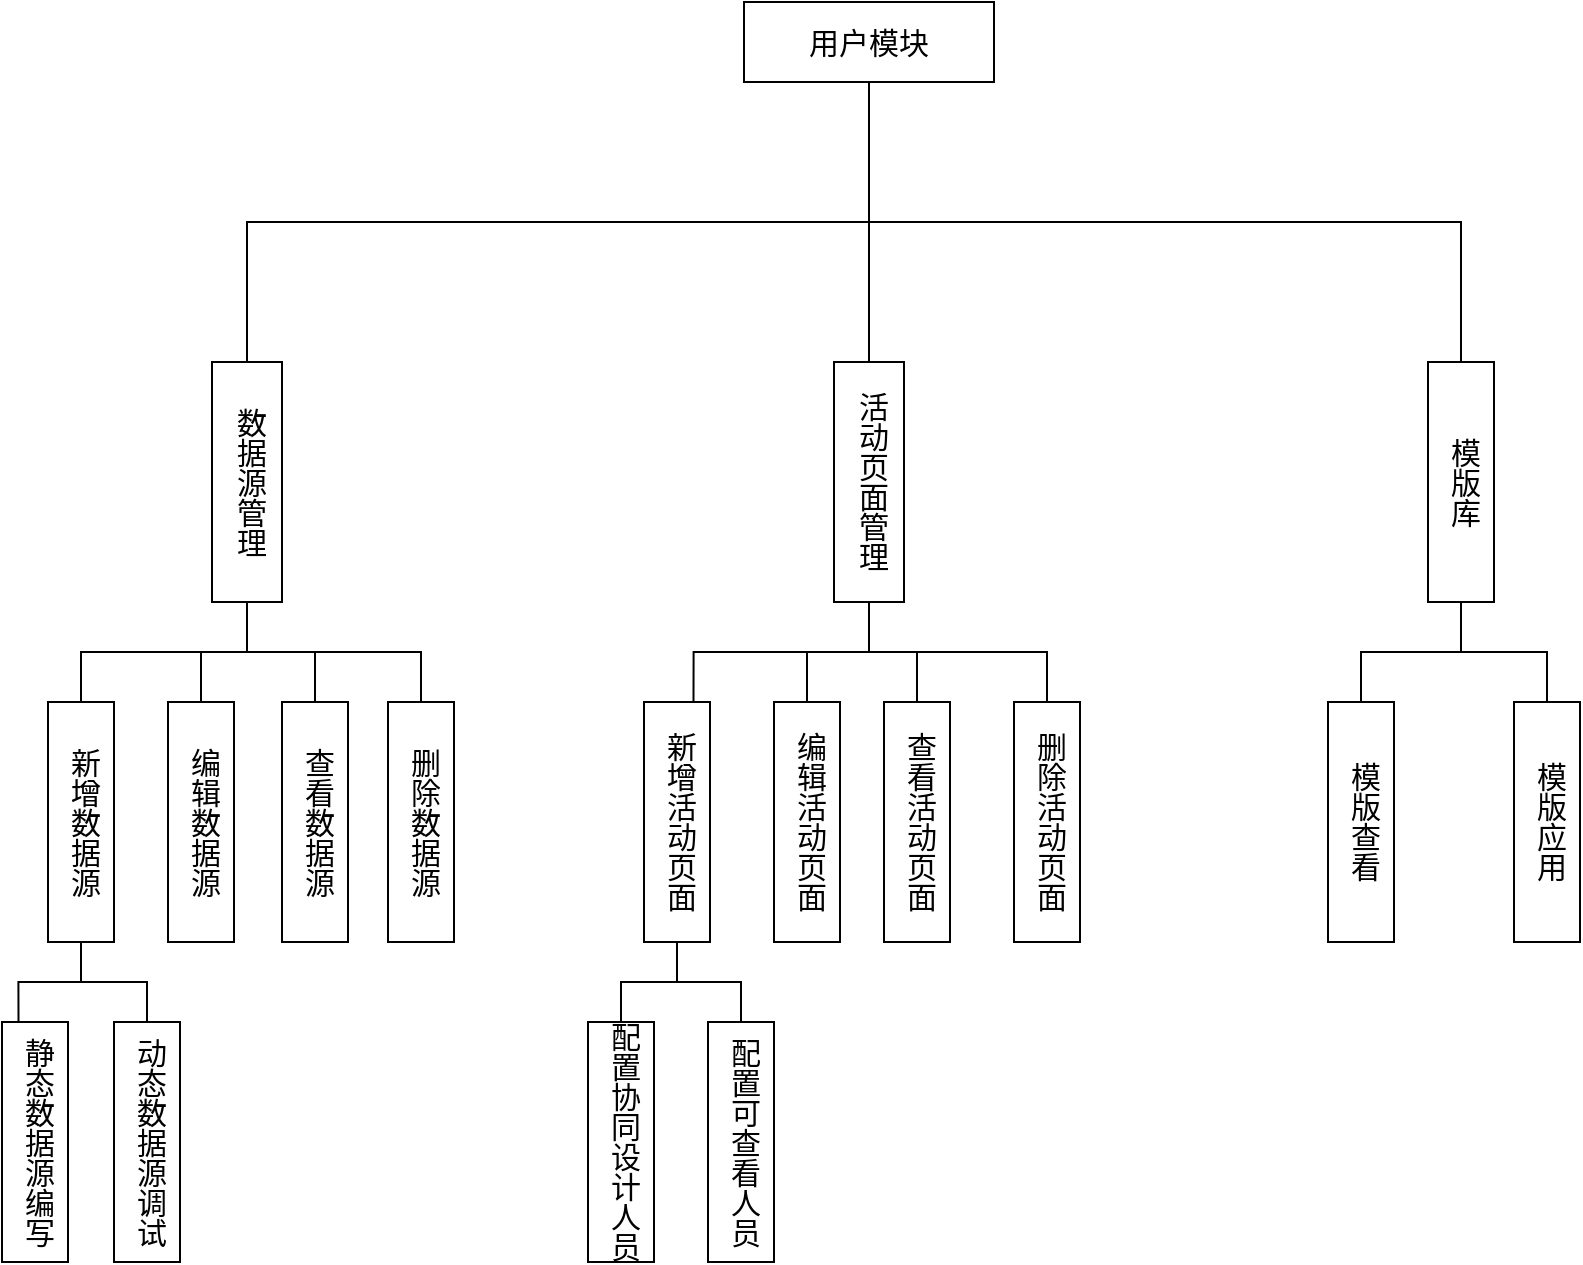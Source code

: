 <mxfile version="24.0.7" type="github">
  <diagram name="第 1 页" id="gx0CAf-HGfpb9z3jjFb8">
    <mxGraphModel dx="2074" dy="3484" grid="1" gridSize="10" guides="1" tooltips="1" connect="1" arrows="1" fold="1" page="1" pageScale="1" pageWidth="827" pageHeight="1169" math="0" shadow="0">
      <root>
        <mxCell id="0" />
        <mxCell id="1" parent="0" />
        <mxCell id="n2puXXDJKAa573vDvbuu-2" style="edgeStyle=orthogonalEdgeStyle;rounded=0;orthogonalLoop=1;jettySize=auto;html=1;exitX=0.5;exitY=1;exitDx=0;exitDy=0;entryX=0.5;entryY=0;entryDx=0;entryDy=0;endArrow=none;endFill=0;fontSize=15;" parent="1" source="n2puXXDJKAa573vDvbuu-6" target="n2puXXDJKAa573vDvbuu-7" edge="1">
          <mxGeometry relative="1" as="geometry" />
        </mxCell>
        <mxCell id="n2puXXDJKAa573vDvbuu-3" style="edgeStyle=orthogonalEdgeStyle;rounded=0;orthogonalLoop=1;jettySize=auto;html=1;exitX=0.5;exitY=1;exitDx=0;exitDy=0;entryX=0.5;entryY=0;entryDx=0;entryDy=0;endArrow=none;endFill=0;fontSize=15;" parent="1" source="n2puXXDJKAa573vDvbuu-6" target="n2puXXDJKAa573vDvbuu-8" edge="1">
          <mxGeometry relative="1" as="geometry" />
        </mxCell>
        <mxCell id="n2puXXDJKAa573vDvbuu-4" style="edgeStyle=orthogonalEdgeStyle;rounded=0;orthogonalLoop=1;jettySize=auto;html=1;exitX=0.5;exitY=1;exitDx=0;exitDy=0;entryX=0.5;entryY=0;entryDx=0;entryDy=0;endArrow=none;endFill=0;fontSize=15;" parent="1" source="n2puXXDJKAa573vDvbuu-6" target="n2puXXDJKAa573vDvbuu-9" edge="1">
          <mxGeometry relative="1" as="geometry" />
        </mxCell>
        <mxCell id="n2puXXDJKAa573vDvbuu-6" value="用户模块" style="rounded=0;whiteSpace=wrap;html=1;fontSize=15;" parent="1" vertex="1">
          <mxGeometry x="401" y="-2130" width="125" height="40" as="geometry" />
        </mxCell>
        <mxCell id="n2puXXDJKAa573vDvbuu-20" style="edgeStyle=orthogonalEdgeStyle;rounded=0;orthogonalLoop=1;jettySize=auto;html=1;exitX=0.5;exitY=1;exitDx=0;exitDy=0;entryX=0.5;entryY=0;entryDx=0;entryDy=0;endArrow=none;endFill=0;fontSize=15;" parent="1" source="n2puXXDJKAa573vDvbuu-7" target="n2puXXDJKAa573vDvbuu-14" edge="1">
          <mxGeometry relative="1" as="geometry" />
        </mxCell>
        <mxCell id="n2puXXDJKAa573vDvbuu-21" style="edgeStyle=orthogonalEdgeStyle;rounded=0;orthogonalLoop=1;jettySize=auto;html=1;exitX=0.5;exitY=1;exitDx=0;exitDy=0;entryX=0.5;entryY=0;entryDx=0;entryDy=0;endArrow=none;endFill=0;fontSize=15;" parent="1" source="n2puXXDJKAa573vDvbuu-7" target="n2puXXDJKAa573vDvbuu-15" edge="1">
          <mxGeometry relative="1" as="geometry" />
        </mxCell>
        <mxCell id="n2puXXDJKAa573vDvbuu-22" style="edgeStyle=orthogonalEdgeStyle;rounded=0;orthogonalLoop=1;jettySize=auto;html=1;exitX=0.5;exitY=1;exitDx=0;exitDy=0;entryX=0.5;entryY=0;entryDx=0;entryDy=0;endArrow=none;endFill=0;fontSize=15;" parent="1" source="n2puXXDJKAa573vDvbuu-7" target="n2puXXDJKAa573vDvbuu-16" edge="1">
          <mxGeometry relative="1" as="geometry">
            <Array as="points">
              <mxPoint x="153" y="-1805" />
              <mxPoint x="187" y="-1805" />
            </Array>
          </mxGeometry>
        </mxCell>
        <mxCell id="n2puXXDJKAa573vDvbuu-23" style="edgeStyle=orthogonalEdgeStyle;rounded=0;orthogonalLoop=1;jettySize=auto;html=1;exitX=0.5;exitY=1;exitDx=0;exitDy=0;entryX=0.5;entryY=0;entryDx=0;entryDy=0;endArrow=none;endFill=0;fontSize=15;" parent="1" source="n2puXXDJKAa573vDvbuu-7" target="n2puXXDJKAa573vDvbuu-17" edge="1">
          <mxGeometry relative="1" as="geometry" />
        </mxCell>
        <mxCell id="n2puXXDJKAa573vDvbuu-7" value="数据源管理" style="rounded=0;whiteSpace=wrap;html=1;verticalAlign=middle;align=center;labelPosition=center;verticalLabelPosition=middle;textDirection=vertical-rl;fontSize=15;" parent="1" vertex="1">
          <mxGeometry x="135" y="-1950" width="35" height="120" as="geometry" />
        </mxCell>
        <mxCell id="n2puXXDJKAa573vDvbuu-47" style="edgeStyle=orthogonalEdgeStyle;rounded=0;orthogonalLoop=1;jettySize=auto;html=1;exitX=0.5;exitY=1;exitDx=0;exitDy=0;entryX=0.75;entryY=0;entryDx=0;entryDy=0;endArrow=none;endFill=0;fontSize=15;" parent="1" source="n2puXXDJKAa573vDvbuu-8" target="n2puXXDJKAa573vDvbuu-40" edge="1">
          <mxGeometry relative="1" as="geometry" />
        </mxCell>
        <mxCell id="n2puXXDJKAa573vDvbuu-49" style="edgeStyle=orthogonalEdgeStyle;rounded=0;orthogonalLoop=1;jettySize=auto;html=1;exitX=0.5;exitY=1;exitDx=0;exitDy=0;entryX=0.5;entryY=0;entryDx=0;entryDy=0;endArrow=none;endFill=0;fontSize=15;" parent="1" source="n2puXXDJKAa573vDvbuu-8" target="n2puXXDJKAa573vDvbuu-41" edge="1">
          <mxGeometry relative="1" as="geometry" />
        </mxCell>
        <mxCell id="n2puXXDJKAa573vDvbuu-50" style="edgeStyle=orthogonalEdgeStyle;rounded=0;orthogonalLoop=1;jettySize=auto;html=1;exitX=0.5;exitY=1;exitDx=0;exitDy=0;entryX=0.5;entryY=0;entryDx=0;entryDy=0;endArrow=none;endFill=0;fontSize=15;" parent="1" source="n2puXXDJKAa573vDvbuu-8" target="n2puXXDJKAa573vDvbuu-42" edge="1">
          <mxGeometry relative="1" as="geometry" />
        </mxCell>
        <mxCell id="n2puXXDJKAa573vDvbuu-52" style="edgeStyle=orthogonalEdgeStyle;rounded=0;orthogonalLoop=1;jettySize=auto;html=1;exitX=0.5;exitY=1;exitDx=0;exitDy=0;entryX=0.5;entryY=0;entryDx=0;entryDy=0;endArrow=none;endFill=0;fontSize=15;" parent="1" source="n2puXXDJKAa573vDvbuu-8" target="n2puXXDJKAa573vDvbuu-44" edge="1">
          <mxGeometry relative="1" as="geometry" />
        </mxCell>
        <mxCell id="n2puXXDJKAa573vDvbuu-8" value="活动页面管理" style="rounded=0;whiteSpace=wrap;html=1;verticalAlign=middle;align=center;labelPosition=center;verticalLabelPosition=middle;textDirection=vertical-rl;strokeWidth=1;fontSize=15;" parent="1" vertex="1">
          <mxGeometry x="446" y="-1950" width="35" height="120" as="geometry" />
        </mxCell>
        <mxCell id="n2puXXDJKAa573vDvbuu-57" style="edgeStyle=orthogonalEdgeStyle;rounded=0;orthogonalLoop=1;jettySize=auto;html=1;exitX=0.5;exitY=1;exitDx=0;exitDy=0;endArrow=none;endFill=0;fontSize=15;" parent="1" source="n2puXXDJKAa573vDvbuu-9" target="n2puXXDJKAa573vDvbuu-55" edge="1">
          <mxGeometry relative="1" as="geometry" />
        </mxCell>
        <mxCell id="n2puXXDJKAa573vDvbuu-58" style="edgeStyle=orthogonalEdgeStyle;rounded=0;orthogonalLoop=1;jettySize=auto;html=1;exitX=0.5;exitY=1;exitDx=0;exitDy=0;entryX=0.5;entryY=0;entryDx=0;entryDy=0;endArrow=none;endFill=0;fontSize=15;" parent="1" source="n2puXXDJKAa573vDvbuu-9" target="n2puXXDJKAa573vDvbuu-56" edge="1">
          <mxGeometry relative="1" as="geometry" />
        </mxCell>
        <mxCell id="n2puXXDJKAa573vDvbuu-9" value="模版库" style="rounded=0;whiteSpace=wrap;html=1;verticalAlign=middle;align=center;labelPosition=center;verticalLabelPosition=middle;textDirection=vertical-rl;spacing=0;fontSize=15;" parent="1" vertex="1">
          <mxGeometry x="743" y="-1950" width="33" height="120" as="geometry" />
        </mxCell>
        <mxCell id="n2puXXDJKAa573vDvbuu-26" style="edgeStyle=orthogonalEdgeStyle;rounded=0;orthogonalLoop=1;jettySize=auto;html=1;exitX=0.5;exitY=1;exitDx=0;exitDy=0;entryX=0.25;entryY=0;entryDx=0;entryDy=0;endArrow=none;endFill=0;fontSize=15;" parent="1" source="n2puXXDJKAa573vDvbuu-14" target="n2puXXDJKAa573vDvbuu-24" edge="1">
          <mxGeometry relative="1" as="geometry">
            <Array as="points">
              <mxPoint x="70" y="-1640" />
              <mxPoint x="38" y="-1640" />
            </Array>
          </mxGeometry>
        </mxCell>
        <mxCell id="n2puXXDJKAa573vDvbuu-27" style="edgeStyle=orthogonalEdgeStyle;rounded=0;orthogonalLoop=1;jettySize=auto;html=1;exitX=0.5;exitY=1;exitDx=0;exitDy=0;endArrow=none;endFill=0;fontSize=15;" parent="1" source="n2puXXDJKAa573vDvbuu-14" target="n2puXXDJKAa573vDvbuu-25" edge="1">
          <mxGeometry relative="1" as="geometry" />
        </mxCell>
        <mxCell id="n2puXXDJKAa573vDvbuu-14" value="新增数据源" style="rounded=0;whiteSpace=wrap;html=1;verticalAlign=middle;align=center;labelPosition=center;verticalLabelPosition=middle;textDirection=vertical-rl;spacing=0;fontSize=15;" parent="1" vertex="1">
          <mxGeometry x="53" y="-1780" width="33" height="120" as="geometry" />
        </mxCell>
        <mxCell id="n2puXXDJKAa573vDvbuu-15" value="编辑数据源" style="rounded=0;whiteSpace=wrap;html=1;verticalAlign=middle;align=center;labelPosition=center;verticalLabelPosition=middle;textDirection=vertical-rl;spacing=0;fontSize=15;" parent="1" vertex="1">
          <mxGeometry x="113" y="-1780" width="33" height="120" as="geometry" />
        </mxCell>
        <mxCell id="n2puXXDJKAa573vDvbuu-16" value="查看数据源" style="rounded=0;whiteSpace=wrap;html=1;verticalAlign=middle;align=center;labelPosition=center;verticalLabelPosition=middle;textDirection=vertical-rl;spacing=0;fontSize=15;" parent="1" vertex="1">
          <mxGeometry x="170" y="-1780" width="33" height="120" as="geometry" />
        </mxCell>
        <mxCell id="n2puXXDJKAa573vDvbuu-17" value="删除数据源" style="rounded=0;whiteSpace=wrap;html=1;verticalAlign=middle;align=center;labelPosition=center;verticalLabelPosition=middle;textDirection=vertical-rl;spacing=0;fontSize=15;" parent="1" vertex="1">
          <mxGeometry x="223" y="-1780" width="33" height="120" as="geometry" />
        </mxCell>
        <mxCell id="n2puXXDJKAa573vDvbuu-24" value="静态数据源编写" style="rounded=0;whiteSpace=wrap;html=1;verticalAlign=middle;align=center;labelPosition=center;verticalLabelPosition=middle;textDirection=vertical-rl;spacing=0;fontSize=15;" parent="1" vertex="1">
          <mxGeometry x="30" y="-1620" width="33" height="120" as="geometry" />
        </mxCell>
        <mxCell id="n2puXXDJKAa573vDvbuu-25" value="动态数据源调试" style="rounded=0;whiteSpace=wrap;html=1;verticalAlign=middle;align=center;labelPosition=center;verticalLabelPosition=middle;textDirection=vertical-rl;spacing=0;fontSize=15;" parent="1" vertex="1">
          <mxGeometry x="86" y="-1620" width="33" height="120" as="geometry" />
        </mxCell>
        <mxCell id="n2puXXDJKAa573vDvbuu-53" style="edgeStyle=orthogonalEdgeStyle;rounded=0;orthogonalLoop=1;jettySize=auto;html=1;exitX=0.5;exitY=1;exitDx=0;exitDy=0;entryX=0.5;entryY=0;entryDx=0;entryDy=0;endArrow=none;endFill=0;fontSize=15;" parent="1" source="n2puXXDJKAa573vDvbuu-40" target="n2puXXDJKAa573vDvbuu-45" edge="1">
          <mxGeometry relative="1" as="geometry" />
        </mxCell>
        <mxCell id="n2puXXDJKAa573vDvbuu-54" style="edgeStyle=orthogonalEdgeStyle;rounded=0;orthogonalLoop=1;jettySize=auto;html=1;exitX=0.5;exitY=1;exitDx=0;exitDy=0;entryX=0.5;entryY=0;entryDx=0;entryDy=0;endArrow=none;endFill=0;fontSize=15;" parent="1" source="n2puXXDJKAa573vDvbuu-40" target="n2puXXDJKAa573vDvbuu-46" edge="1">
          <mxGeometry relative="1" as="geometry" />
        </mxCell>
        <mxCell id="n2puXXDJKAa573vDvbuu-40" value="新增活动页面" style="rounded=0;whiteSpace=wrap;html=1;verticalAlign=middle;align=center;labelPosition=center;verticalLabelPosition=middle;textDirection=vertical-rl;spacing=0;fontSize=15;" parent="1" vertex="1">
          <mxGeometry x="351" y="-1780" width="33" height="120" as="geometry" />
        </mxCell>
        <mxCell id="n2puXXDJKAa573vDvbuu-41" value="编辑活动页面" style="rounded=0;whiteSpace=wrap;html=1;verticalAlign=middle;align=center;labelPosition=center;verticalLabelPosition=middle;textDirection=vertical-rl;spacing=0;fontSize=15;" parent="1" vertex="1">
          <mxGeometry x="416" y="-1780" width="33" height="120" as="geometry" />
        </mxCell>
        <mxCell id="n2puXXDJKAa573vDvbuu-42" value="查看活动页面" style="rounded=0;whiteSpace=wrap;html=1;verticalAlign=middle;align=center;labelPosition=center;verticalLabelPosition=middle;textDirection=vertical-rl;spacing=0;fontSize=15;" parent="1" vertex="1">
          <mxGeometry x="471" y="-1780" width="33" height="120" as="geometry" />
        </mxCell>
        <mxCell id="n2puXXDJKAa573vDvbuu-44" value="删除活动页面" style="rounded=0;whiteSpace=wrap;html=1;verticalAlign=middle;align=center;labelPosition=center;verticalLabelPosition=middle;textDirection=vertical-rl;spacing=0;fontSize=15;" parent="1" vertex="1">
          <mxGeometry x="536" y="-1780" width="33" height="120" as="geometry" />
        </mxCell>
        <mxCell id="n2puXXDJKAa573vDvbuu-45" value="配置协同设计人员" style="rounded=0;whiteSpace=wrap;html=1;verticalAlign=middle;align=center;labelPosition=center;verticalLabelPosition=middle;textDirection=vertical-rl;spacing=0;fontSize=15;" parent="1" vertex="1">
          <mxGeometry x="323" y="-1620" width="33" height="120" as="geometry" />
        </mxCell>
        <mxCell id="n2puXXDJKAa573vDvbuu-46" value="配置可查看人员" style="rounded=0;whiteSpace=wrap;html=1;verticalAlign=middle;align=center;labelPosition=center;verticalLabelPosition=middle;textDirection=vertical-rl;spacing=0;fontSize=15;" parent="1" vertex="1">
          <mxGeometry x="383" y="-1620" width="33" height="120" as="geometry" />
        </mxCell>
        <mxCell id="n2puXXDJKAa573vDvbuu-55" value="模版查看" style="rounded=0;whiteSpace=wrap;html=1;verticalAlign=middle;align=center;labelPosition=center;verticalLabelPosition=middle;textDirection=vertical-rl;spacing=0;fontSize=15;" parent="1" vertex="1">
          <mxGeometry x="693" y="-1780" width="33" height="120" as="geometry" />
        </mxCell>
        <mxCell id="n2puXXDJKAa573vDvbuu-56" value="模版应用" style="rounded=0;whiteSpace=wrap;html=1;verticalAlign=middle;align=center;labelPosition=center;verticalLabelPosition=middle;textDirection=vertical-rl;spacing=0;fontSize=15;" parent="1" vertex="1">
          <mxGeometry x="786" y="-1780" width="33" height="120" as="geometry" />
        </mxCell>
      </root>
    </mxGraphModel>
  </diagram>
</mxfile>

